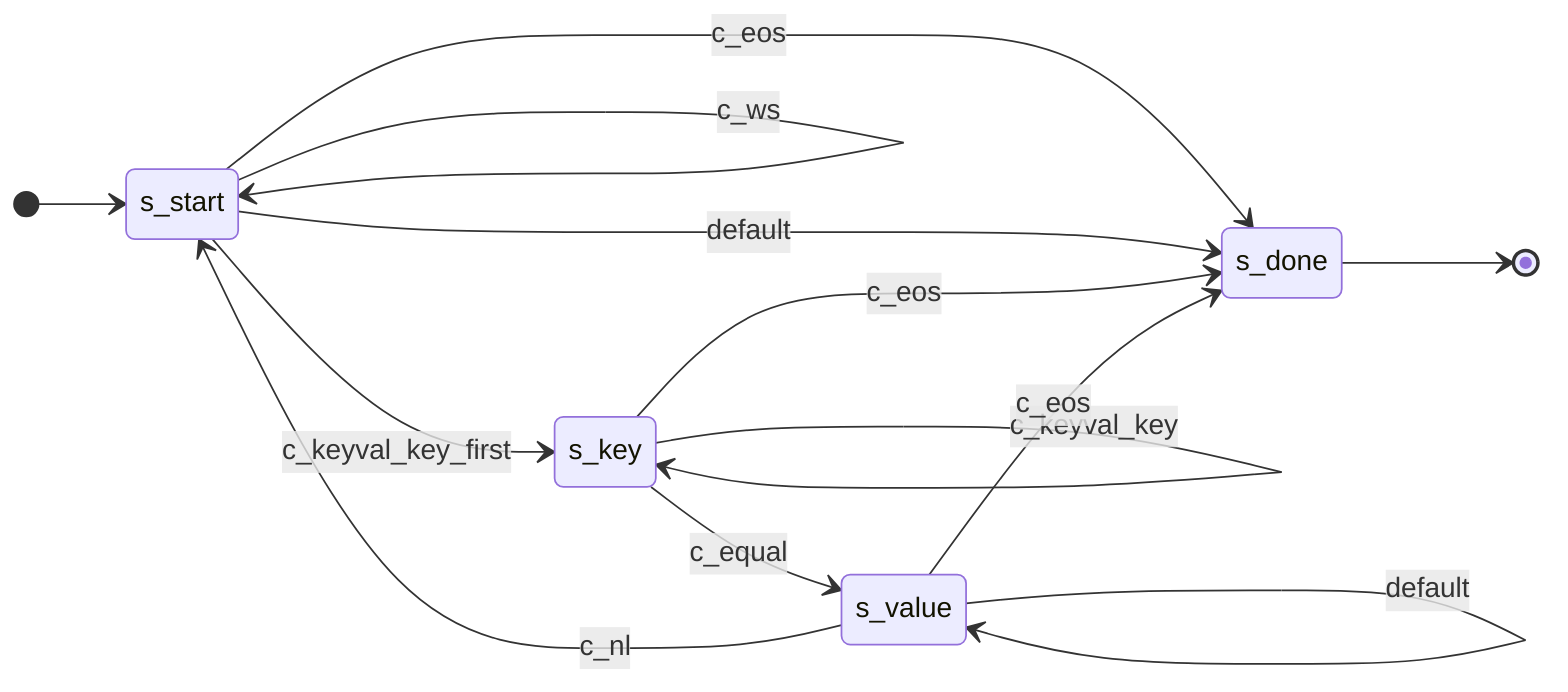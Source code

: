 stateDiagram-v2
  direction LR

  %% s_start state
  [*] --> s_start
  s_start --> s_done: c_eos
  s_start --> s_start: c_nl
  s_start --> s_start: c_ws
  s_start --> s_key: c_keyval_key_first
  s_start --> s_done: default

  %% s_key state
  s_key --> s_key: c_keyval_key
  s_key --> s_value: c_equal
  s_key --> s_done: c_eos

  %% s_value state
  s_value --> s_start: c_nl
  s_value --> s_done: c_eos
  s_value --> s_value: default

  %% s_done state
  s_done --> [*]